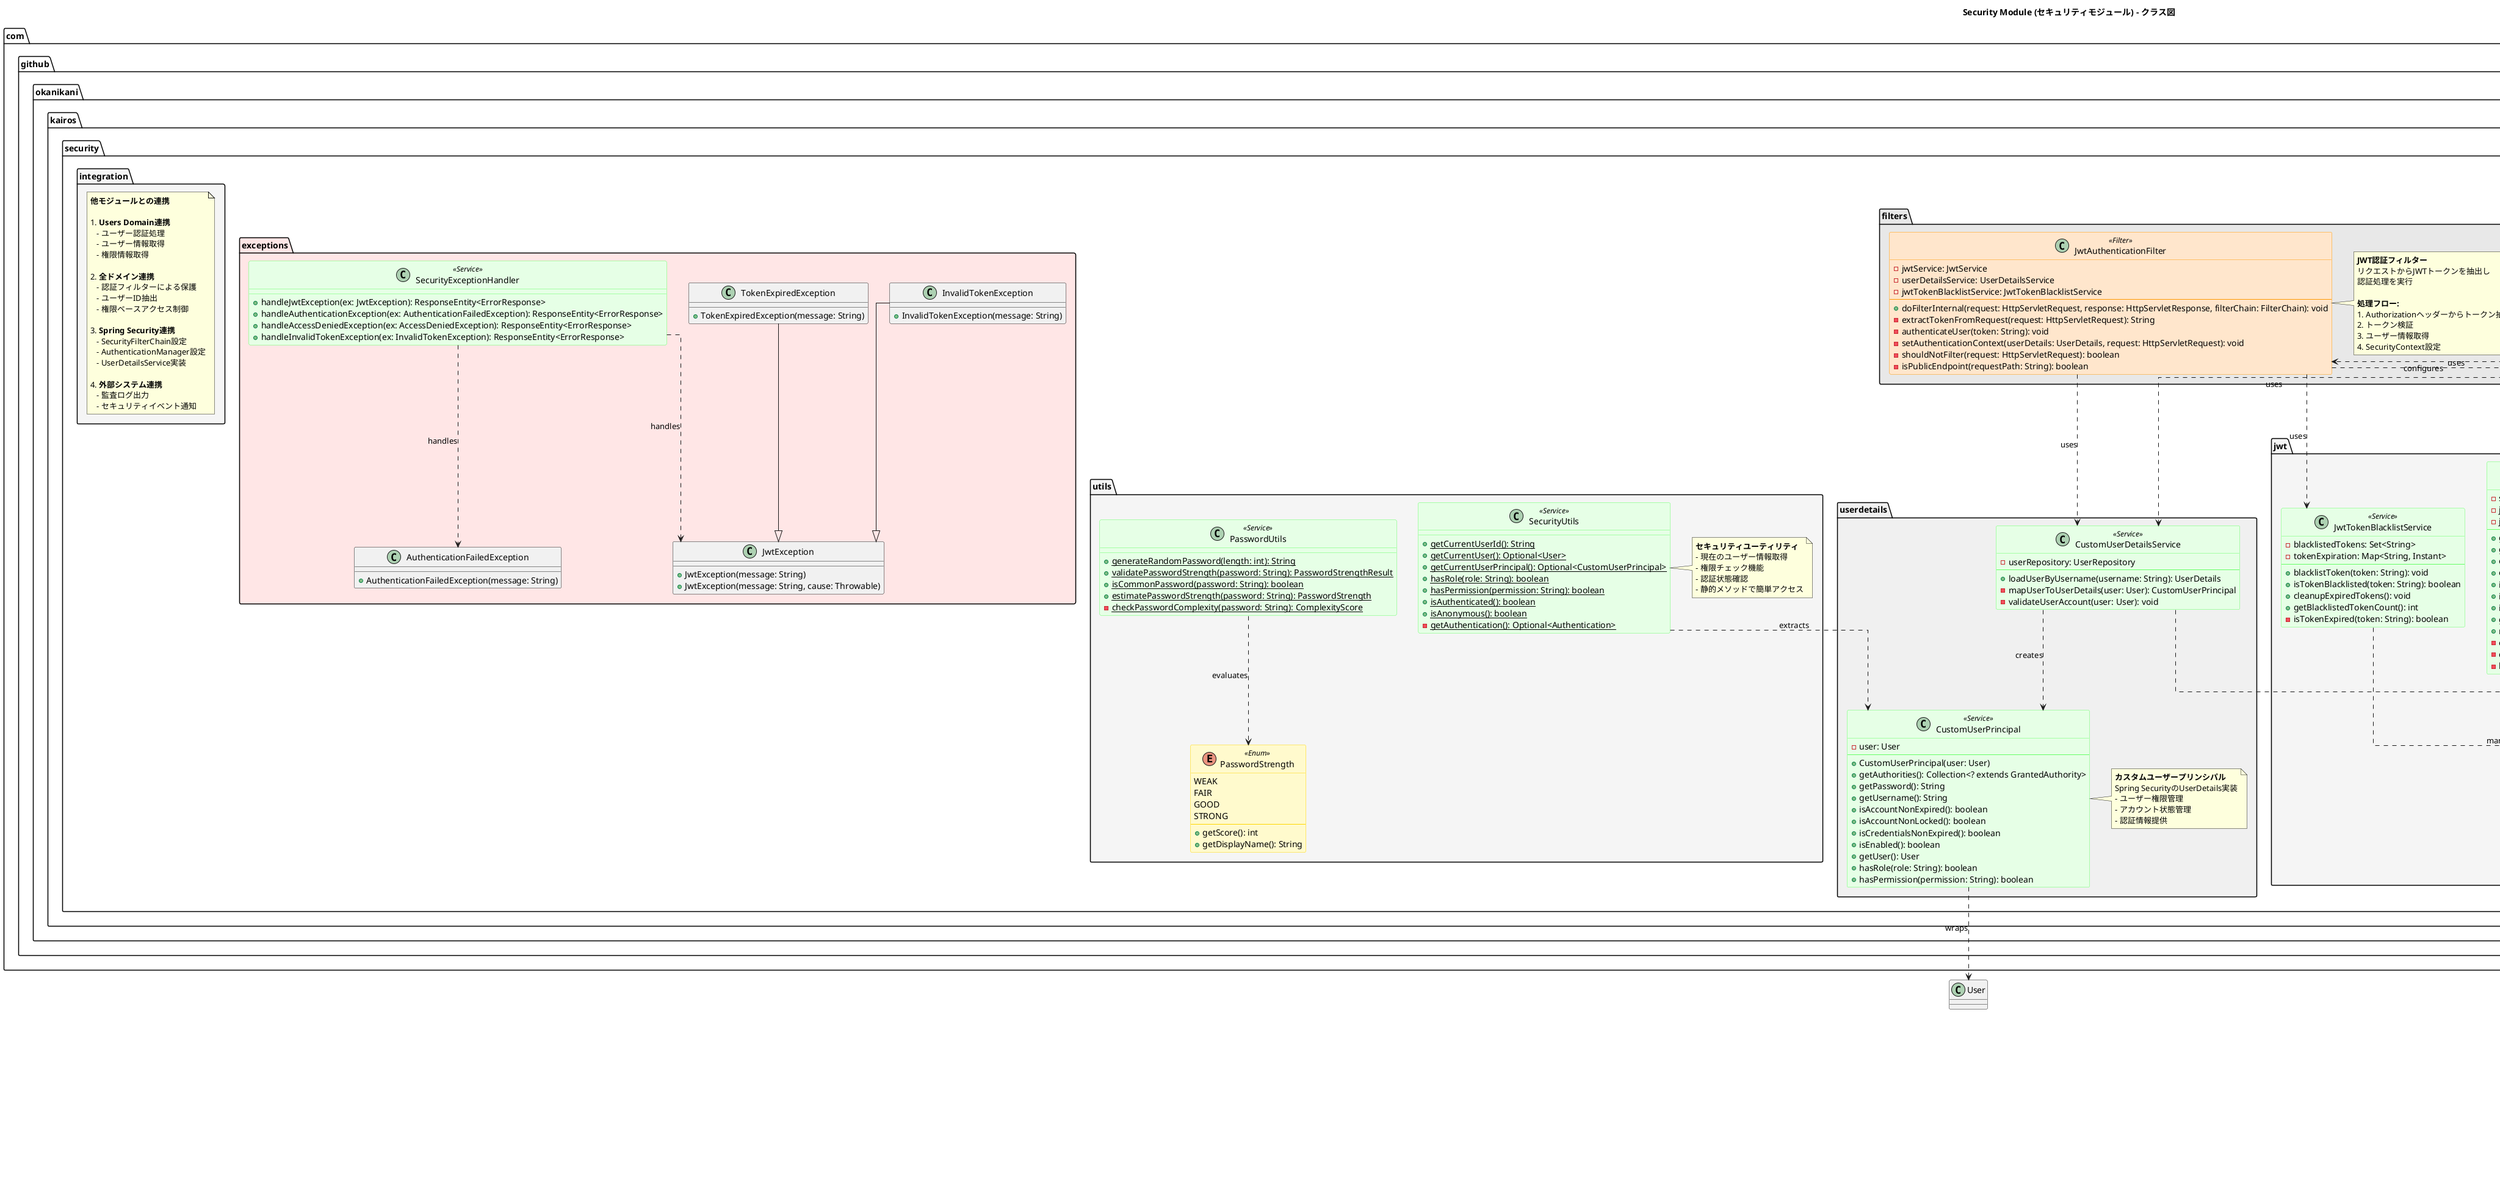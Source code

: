 @startuml security-module-class-diagram

!define ENTITY class
!define VALUE_OBJECT class
!define ENUM enum
!define INTERFACE interface
!define SERVICE class
!define REPOSITORY interface
!define CONTROLLER class
!define USECASE class
!define CONFIG class
!define FILTER class

skinparam linetype ortho
skinparam groupInheritance 2

' Color scheme
skinparam class {
  BackgroundColor<<Entity>> #FFE6E6
  BorderColor<<Entity>> #FF6666
  BackgroundColor<<ValueObject>> #E6F3FF
  BorderColor<<ValueObject>> #6699FF
  BackgroundColor<<Enum>> #FFFACD
  BorderColor<<Enum>> #FFD700
  BackgroundColor<<Service>> #E6FFE6
  BorderColor<<Service>> #66FF66
  BackgroundColor<<Config>> #F0E6FF
  BorderColor<<Config>> #9966FF
  BackgroundColor<<Filter>> #FFE6CC
  BorderColor<<Filter>> #FF9900
  BackgroundColor<<Controller>> #FFE6F3
  BorderColor<<Controller>> #FF66B2
  BackgroundColor<<UseCase>> #FFF0E6
  BorderColor<<UseCase>> #FF9966
  BackgroundColor<<Interface>> #E6E6FA
  BorderColor<<Interface>> #9370DB
}

title Security Module (セキュリティモジュール) - クラス図

package "com.github.okanikani.kairos.security" {
  
  ' ===== Security Configuration =====
  package "configuration" #FAFAFA {
    
    CONFIG SecurityConfiguration <<Config>> {
      - jwtAuthenticationFilter: JwtAuthenticationFilter
      - customUserDetailsService: CustomUserDetailsService
      - passwordEncoder: PasswordEncoder
      --
      + @Bean securityFilterChain(HttpSecurity): SecurityFilterChain
      + @Bean passwordEncoder(): PasswordEncoder
      + @Bean authenticationManager(AuthenticationConfiguration): AuthenticationManager
      + @Bean corsConfigurationSource(): CorsConfigurationSource
      - configureHttpSecurity(HttpSecurity): void
      - configureSessionManagement(HttpSecurity): void
      - configureExceptionHandling(HttpSecurity): void
    }
    
    CONFIG JwtConfiguration <<Config>> {
      + @Value jwtSecret: String
      + @Value jwtExpiration: long
      + @Value jwtIssuer: String
      --
      + getSecretKey(): SecretKey
      + getExpirationTime(): Duration
      + getIssuer(): String
    }
    
    note right of SecurityConfiguration
      **Spring Security設定**
      - JWT認証フィルター設定
      - CORS設定
      - セッション管理設定（ステートレス）
      - パスワードエンコーダー設定
      - 認証管理設定
      
      **エンドポイント認証設定:**
      - /api/auth/** : 認証不要
      - その他全て : JWT認証必須
    end note
  }
  
  ' ===== JWT Services =====
  package "jwt" #F5F5F5 {
    
    SERVICE JwtService <<Service>> {
      - secretKey: SecretKey
      - jwtExpiration: long
      - jwtIssuer: String
      --
      + generateToken(userId: String): String
      + generateToken(userId: String, additionalClaims: Map<String, Object>): String
      + extractUserId(token: String): String
      + extractClaim<T>(token: String, claimsResolver: Function<Claims, T>): T
      + isTokenValid(token: String): boolean
      + isTokenValid(token: String, userId: String): boolean
      + isTokenExpired(token: String): boolean
      + getExpirationDate(token: String): Date
      + refreshToken(token: String): String
      - extractAllClaims(token: String): Claims
      - createToken(claims: Map<String, Object>, userId: String): String
      - buildToken(claims: Map<String, Object>, userId: String, expiration: long): String
    }
    
    VALUE_OBJECT JwtToken <<ValueObject>> {
      - token: String
      - issuedAt: Instant
      - expiresAt: Instant
      - userId: String
      --
      + JwtToken(token, issuedAt, expiresAt, userId)
      + isExpired(): boolean
      + isValid(): boolean
      + getTimeToExpiration(): Duration
      + equals(other: Object): boolean
      + hashCode(): int
    }
    
    SERVICE JwtTokenBlacklistService <<Service>> {
      - blacklistedTokens: Set<String>
      - tokenExpiration: Map<String, Instant>
      --
      + blacklistToken(token: String): void
      + isTokenBlacklisted(token: String): boolean
      + cleanupExpiredTokens(): void
      + getBlacklistedTokenCount(): int
      - isTokenExpired(token: String): boolean
    }
    
    note right of JwtService
      **JWT トークンサービス**
      - トークン生成・検証
      - クレーム抽出
      - 有効期限チェック
      - リフレッシュトークン生成
      
      **トークン構造:**
      - Header: アルゴリズム情報
      - Payload: ユーザーID、有効期限等
      - Signature: 署名検証
    end note
  }
  
  ' ===== Authentication Filter =====
  package "filters" #E8E8E8 {
    
    FILTER JwtAuthenticationFilter <<Filter>> {
      - jwtService: JwtService
      - userDetailsService: UserDetailsService
      - jwtTokenBlacklistService: JwtTokenBlacklistService
      --
      + doFilterInternal(request: HttpServletRequest, response: HttpServletResponse, filterChain: FilterChain): void
      - extractTokenFromRequest(request: HttpServletRequest): String
      - authenticateUser(token: String): void
      - setAuthenticationContext(userDetails: UserDetails, request: HttpServletRequest): void
      - shouldNotFilter(request: HttpServletRequest): boolean
      - isPublicEndpoint(requestPath: String): boolean
    }
    
    note right of JwtAuthenticationFilter
      **JWT認証フィルター**
      リクエストからJWTトークンを抽出し
      認証処理を実行
      
      **処理フロー:**
      1. Authorizationヘッダーからトークン抽出
      2. トークン検証
      3. ユーザー情報取得
      4. SecurityContext設定
    end note
  }
  
  ' ===== User Details Service =====
  package "userdetails" #F0F0F0 {
    
    SERVICE CustomUserDetailsService <<Service>> {
      - userRepository: UserRepository
      --
      + loadUserByUsername(username: String): UserDetails
      - mapUserToUserDetails(user: User): CustomUserPrincipal
      - validateUserAccount(user: User): void
    }
    
    SERVICE CustomUserPrincipal <<Service>> {
      - user: User
      --
      + CustomUserPrincipal(user: User)
      + getAuthorities(): Collection<? extends GrantedAuthority>
      + getPassword(): String
      + getUsername(): String
      + isAccountNonExpired(): boolean
      + isAccountNonLocked(): boolean
      + isCredentialsNonExpired(): boolean
      + isEnabled(): boolean
      + getUser(): User
      + hasRole(role: String): boolean
      + hasPermission(permission: String): boolean
    }
    
    note right of CustomUserPrincipal
      **カスタムユーザープリンシパル**
      Spring SecurityのUserDetails実装
      - ユーザー権限管理
      - アカウント状態管理
      - 認証情報提供
    end note
  }
  
  ' ===== Authentication Controller =====
  package "controllers" #FFE6F3 {
    
    CONTROLLER AuthController <<Controller>> {
      - authenticationUseCase: AuthenticationUseCase
      - jwtService: JwtService
      - authenticationManager: AuthenticationManager
      --
      + login(request: LoginRequest): ResponseEntity<LoginResponse>
      + refreshToken(request: RefreshTokenRequest): ResponseEntity<RefreshTokenResponse>
      + logout(request: HttpServletRequest): ResponseEntity<Void>
      + validateToken(request: ValidateTokenRequest): ResponseEntity<TokenValidationResponse>
      - authenticate(username: String, password: String): void
      - generateTokenResponse(user: User): LoginResponse
      - extractTokenFromRequest(request: HttpServletRequest): String
    }
    
    note right of AuthController
      **認証エンドポイント**
      - POST /api/auth/login
      - POST /api/auth/refresh
      - POST /api/auth/logout
      - POST /api/auth/validate
      
      **レスポンス例:**
      ```json
      {
        "token": "eyJhbGciOiJIUzI1NiIs...",
        "expiresIn": 86400,
        "tokenType": "Bearer"
      }
      ```
    end note
  }
  
  ' ===== DTOs =====
  package "dto" #E6F3FF {
    
    VALUE_OBJECT LoginRequest <<ValueObject>> {
      - username: String
      - password: String
      --
      + LoginRequest(username, password)
      + isValid(): boolean
    }
    
    VALUE_OBJECT LoginResponse <<ValueObject>> {
      - token: String
      - tokenType: String
      - expiresIn: long
      - userId: String
      - username: String
      - role: String
      --
      + LoginResponse(...)
    }
    
    VALUE_OBJECT RefreshTokenRequest <<ValueObject>> {
      - refreshToken: String
      --
      + RefreshTokenRequest(refreshToken)
    }
    
    VALUE_OBJECT RefreshTokenResponse <<ValueObject>> {
      - token: String
      - expiresIn: long
      --
      + RefreshTokenResponse(token, expiresIn)
    }
    
    VALUE_OBJECT TokenValidationResponse <<ValueObject>> {
      - isValid: boolean
      - userId: String
      - expiresAt: Instant
      --
      + TokenValidationResponse(...)
    }
  }
  
  ' ===== Security Utilities =====
  package "utils" #F5F5F5 {
    
    SERVICE SecurityUtils <<Service>> {
      + {static} getCurrentUserId(): String
      + {static} getCurrentUser(): Optional<User>
      + {static} getCurrentUserPrincipal(): Optional<CustomUserPrincipal>
      + {static} hasRole(role: String): boolean
      + {static} hasPermission(permission: String): boolean
      + {static} isAuthenticated(): boolean
      + {static} isAnonymous(): boolean
      - {static} getAuthentication(): Optional<Authentication>
    }
    
    SERVICE PasswordUtils <<Service>> {
      + {static} generateRandomPassword(length: int): String
      + {static} validatePasswordStrength(password: String): PasswordStrengthResult
      + {static} isCommonPassword(password: String): boolean
      + {static} estimatePasswordStrength(password: String): PasswordStrength
      - {static} checkPasswordComplexity(password: String): ComplexityScore
    }
    
    ENUM PasswordStrength <<Enum>> {
      WEAK
      FAIR
      GOOD
      STRONG
      --
      + getScore(): int
      + getDisplayName(): String
    }
    
    note right of SecurityUtils
      **セキュリティユーティリティ**
      - 現在のユーザー情報取得
      - 権限チェック機能
      - 認証状態確認
      - 静的メソッドで簡単アクセス
    end note
  }
  
  ' ===== Exception Handling =====
  package "exceptions" #FFE6E6 {
    
    class JwtException {
      + JwtException(message: String)
      + JwtException(message: String, cause: Throwable)
    }
    
    class InvalidTokenException {
      + InvalidTokenException(message: String)
    }
    
    class TokenExpiredException {
      + TokenExpiredException(message: String)
    }
    
    class AuthenticationFailedException {
      + AuthenticationFailedException(message: String)
    }
    
    SERVICE SecurityExceptionHandler <<Service>> {
      + handleJwtException(ex: JwtException): ResponseEntity<ErrorResponse>
      + handleAuthenticationException(ex: AuthenticationFailedException): ResponseEntity<ErrorResponse>
      + handleAccessDeniedException(ex: AccessDeniedException): ResponseEntity<ErrorResponse>
      + handleInvalidTokenException(ex: InvalidTokenException): ResponseEntity<ErrorResponse>
    }
  }
  
  ' ===== External Integration =====
  package "integration" #F5F5F5 {
    
    note as IntegrationNote
      **他モジュールとの連携**
      
      1. **Users Domain連携**
         - ユーザー認証処理
         - ユーザー情報取得
         - 権限情報取得
      
      2. **全ドメイン連携**
         - 認証フィルターによる保護
         - ユーザーID抽出
         - 権限ベースアクセス制御
      
      3. **Spring Security連携**
         - SecurityFilterChain設定
         - AuthenticationManager設定
         - UserDetailsService実装
      
      4. **外部システム連携**
         - 監査ログ出力
         - セキュリティイベント通知
    end note
  }
}

' ===== Relationships =====

' Configuration relationships
SecurityConfiguration ..> JwtAuthenticationFilter : configures
SecurityConfiguration ..> CustomUserDetailsService : uses
SecurityConfiguration ..> "PasswordEncoder" : creates
JwtConfiguration ..> JwtService : provides config

' JWT Service relationships
JwtService ..> JwtToken : creates
JwtService ..> JwtConfiguration : uses
JwtTokenBlacklistService ..> JwtToken : manages

' Filter relationships
JwtAuthenticationFilter ..> JwtService : uses
JwtAuthenticationFilter ..> CustomUserDetailsService : uses
JwtAuthenticationFilter ..> JwtTokenBlacklistService : uses

' UserDetails relationships
CustomUserDetailsService ..> CustomUserPrincipal : creates
CustomUserDetailsService ..> "UserRepository" : uses
CustomUserPrincipal ..> "User" : wraps

' Controller relationships
AuthController ..> JwtService : uses
AuthController ..> "AuthenticationUseCase" : uses
AuthController ..> LoginResponse : creates
AuthController ..> LoginRequest : uses

' DTO relationships
LoginResponse ..> JwtToken : contains
RefreshTokenResponse ..> JwtToken : contains
TokenValidationResponse ..> JwtToken : validates

' Utility relationships
SecurityUtils ..> CustomUserPrincipal : extracts
PasswordUtils ..> PasswordStrength : evaluates

' Exception relationships
InvalidTokenException --|> JwtException
TokenExpiredException --|> JwtException
SecurityExceptionHandler ..> JwtException : handles
SecurityExceptionHandler ..> AuthenticationFailedException : handles

' Legend
legend right
  |= 記号 |= 意味 |
  | <<Config>> | Spring設定クラス |
  | <<Service>> | サービスクラス |
  | <<Filter>> | サーブレットフィルター |
  | <<Controller>> | RESTコントローラー |
  | <<ValueObject>> | データ転送オブジェクト |
  | <<Enum>> | 列挙型 |
  
  **セキュリティ原則:**
  - JWT署名検証必須
  - トークンブラックリスト管理
  - ステートレス認証
  - 権限ベースアクセス制御
  - パスワード強度チェック
endlegend

@enduml
